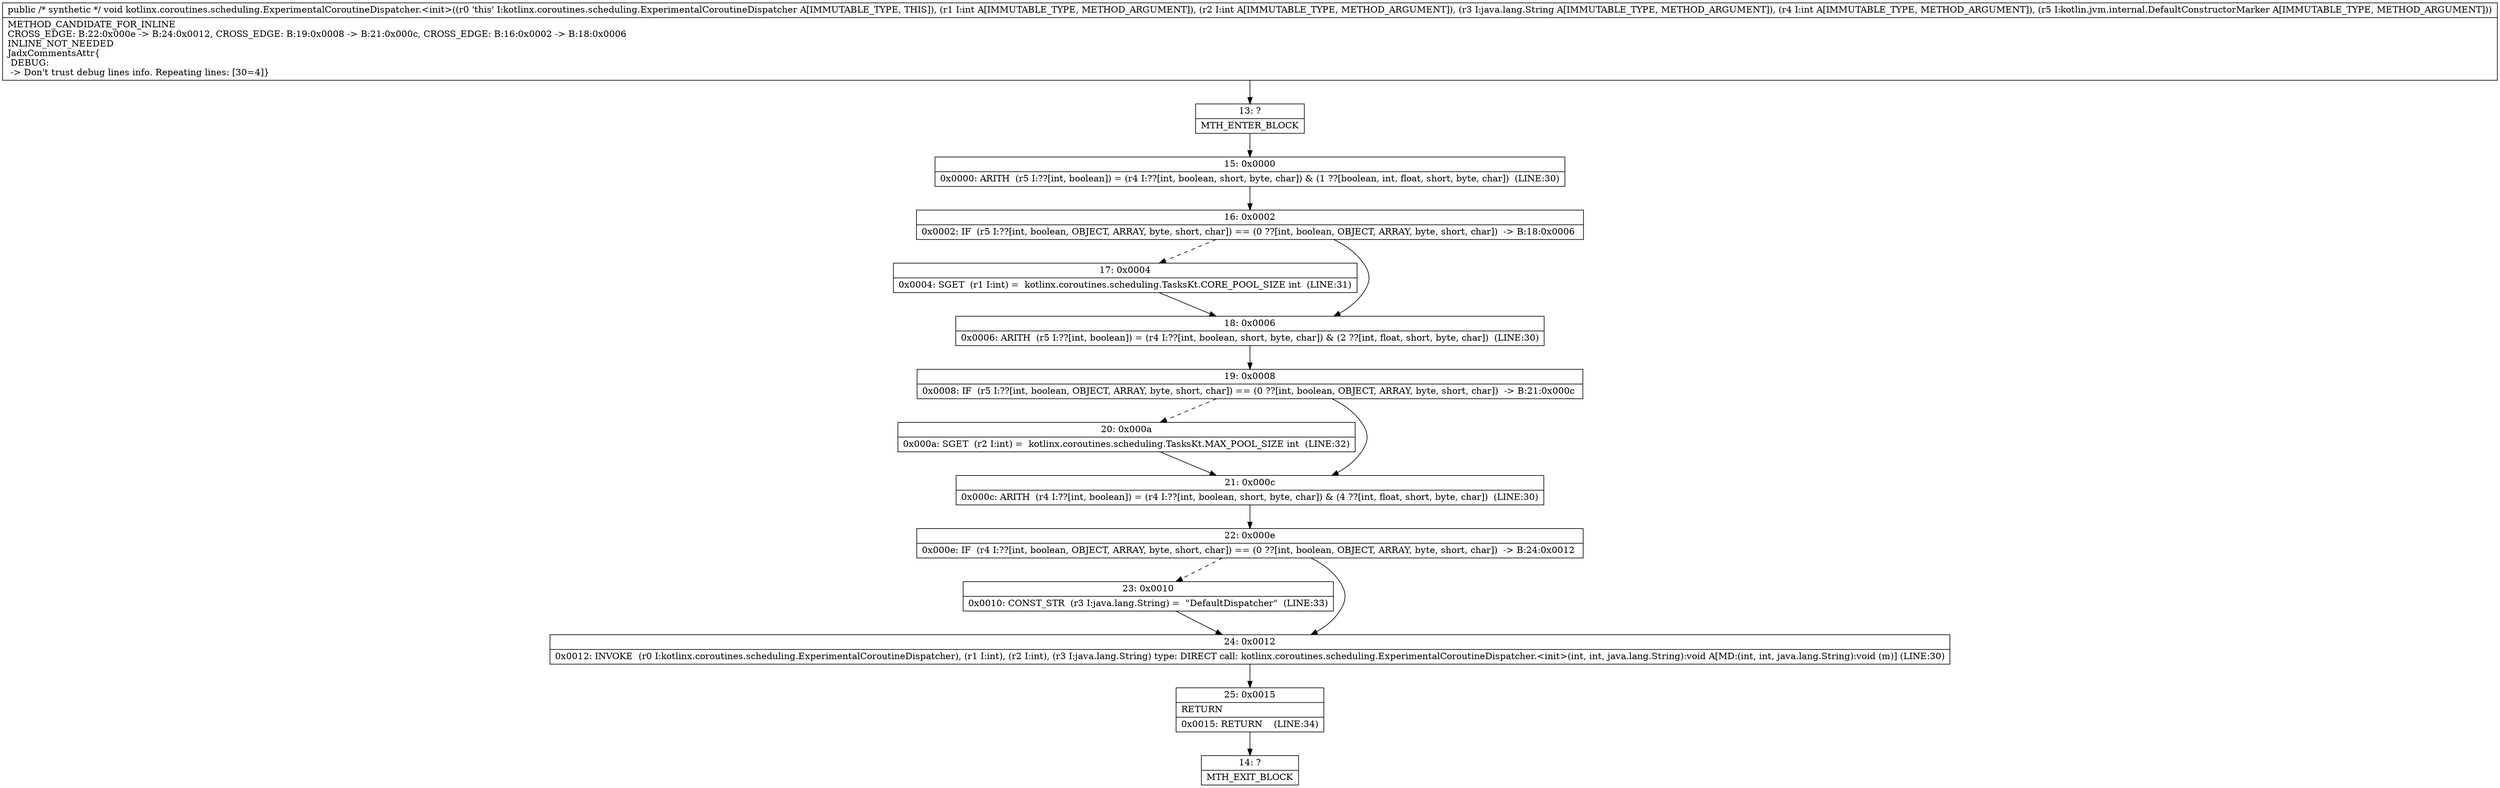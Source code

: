 digraph "CFG forkotlinx.coroutines.scheduling.ExperimentalCoroutineDispatcher.\<init\>(IILjava\/lang\/String;ILkotlin\/jvm\/internal\/DefaultConstructorMarker;)V" {
Node_13 [shape=record,label="{13\:\ ?|MTH_ENTER_BLOCK\l}"];
Node_15 [shape=record,label="{15\:\ 0x0000|0x0000: ARITH  (r5 I:??[int, boolean]) = (r4 I:??[int, boolean, short, byte, char]) & (1 ??[boolean, int, float, short, byte, char])  (LINE:30)\l}"];
Node_16 [shape=record,label="{16\:\ 0x0002|0x0002: IF  (r5 I:??[int, boolean, OBJECT, ARRAY, byte, short, char]) == (0 ??[int, boolean, OBJECT, ARRAY, byte, short, char])  \-\> B:18:0x0006 \l}"];
Node_17 [shape=record,label="{17\:\ 0x0004|0x0004: SGET  (r1 I:int) =  kotlinx.coroutines.scheduling.TasksKt.CORE_POOL_SIZE int  (LINE:31)\l}"];
Node_18 [shape=record,label="{18\:\ 0x0006|0x0006: ARITH  (r5 I:??[int, boolean]) = (r4 I:??[int, boolean, short, byte, char]) & (2 ??[int, float, short, byte, char])  (LINE:30)\l}"];
Node_19 [shape=record,label="{19\:\ 0x0008|0x0008: IF  (r5 I:??[int, boolean, OBJECT, ARRAY, byte, short, char]) == (0 ??[int, boolean, OBJECT, ARRAY, byte, short, char])  \-\> B:21:0x000c \l}"];
Node_20 [shape=record,label="{20\:\ 0x000a|0x000a: SGET  (r2 I:int) =  kotlinx.coroutines.scheduling.TasksKt.MAX_POOL_SIZE int  (LINE:32)\l}"];
Node_21 [shape=record,label="{21\:\ 0x000c|0x000c: ARITH  (r4 I:??[int, boolean]) = (r4 I:??[int, boolean, short, byte, char]) & (4 ??[int, float, short, byte, char])  (LINE:30)\l}"];
Node_22 [shape=record,label="{22\:\ 0x000e|0x000e: IF  (r4 I:??[int, boolean, OBJECT, ARRAY, byte, short, char]) == (0 ??[int, boolean, OBJECT, ARRAY, byte, short, char])  \-\> B:24:0x0012 \l}"];
Node_23 [shape=record,label="{23\:\ 0x0010|0x0010: CONST_STR  (r3 I:java.lang.String) =  \"DefaultDispatcher\"  (LINE:33)\l}"];
Node_24 [shape=record,label="{24\:\ 0x0012|0x0012: INVOKE  (r0 I:kotlinx.coroutines.scheduling.ExperimentalCoroutineDispatcher), (r1 I:int), (r2 I:int), (r3 I:java.lang.String) type: DIRECT call: kotlinx.coroutines.scheduling.ExperimentalCoroutineDispatcher.\<init\>(int, int, java.lang.String):void A[MD:(int, int, java.lang.String):void (m)] (LINE:30)\l}"];
Node_25 [shape=record,label="{25\:\ 0x0015|RETURN\l|0x0015: RETURN    (LINE:34)\l}"];
Node_14 [shape=record,label="{14\:\ ?|MTH_EXIT_BLOCK\l}"];
MethodNode[shape=record,label="{public \/* synthetic *\/ void kotlinx.coroutines.scheduling.ExperimentalCoroutineDispatcher.\<init\>((r0 'this' I:kotlinx.coroutines.scheduling.ExperimentalCoroutineDispatcher A[IMMUTABLE_TYPE, THIS]), (r1 I:int A[IMMUTABLE_TYPE, METHOD_ARGUMENT]), (r2 I:int A[IMMUTABLE_TYPE, METHOD_ARGUMENT]), (r3 I:java.lang.String A[IMMUTABLE_TYPE, METHOD_ARGUMENT]), (r4 I:int A[IMMUTABLE_TYPE, METHOD_ARGUMENT]), (r5 I:kotlin.jvm.internal.DefaultConstructorMarker A[IMMUTABLE_TYPE, METHOD_ARGUMENT]))  | METHOD_CANDIDATE_FOR_INLINE\lCROSS_EDGE: B:22:0x000e \-\> B:24:0x0012, CROSS_EDGE: B:19:0x0008 \-\> B:21:0x000c, CROSS_EDGE: B:16:0x0002 \-\> B:18:0x0006\lINLINE_NOT_NEEDED\lJadxCommentsAttr\{\l DEBUG: \l \-\> Don't trust debug lines info. Repeating lines: [30=4]\}\l}"];
MethodNode -> Node_13;Node_13 -> Node_15;
Node_15 -> Node_16;
Node_16 -> Node_17[style=dashed];
Node_16 -> Node_18;
Node_17 -> Node_18;
Node_18 -> Node_19;
Node_19 -> Node_20[style=dashed];
Node_19 -> Node_21;
Node_20 -> Node_21;
Node_21 -> Node_22;
Node_22 -> Node_23[style=dashed];
Node_22 -> Node_24;
Node_23 -> Node_24;
Node_24 -> Node_25;
Node_25 -> Node_14;
}


